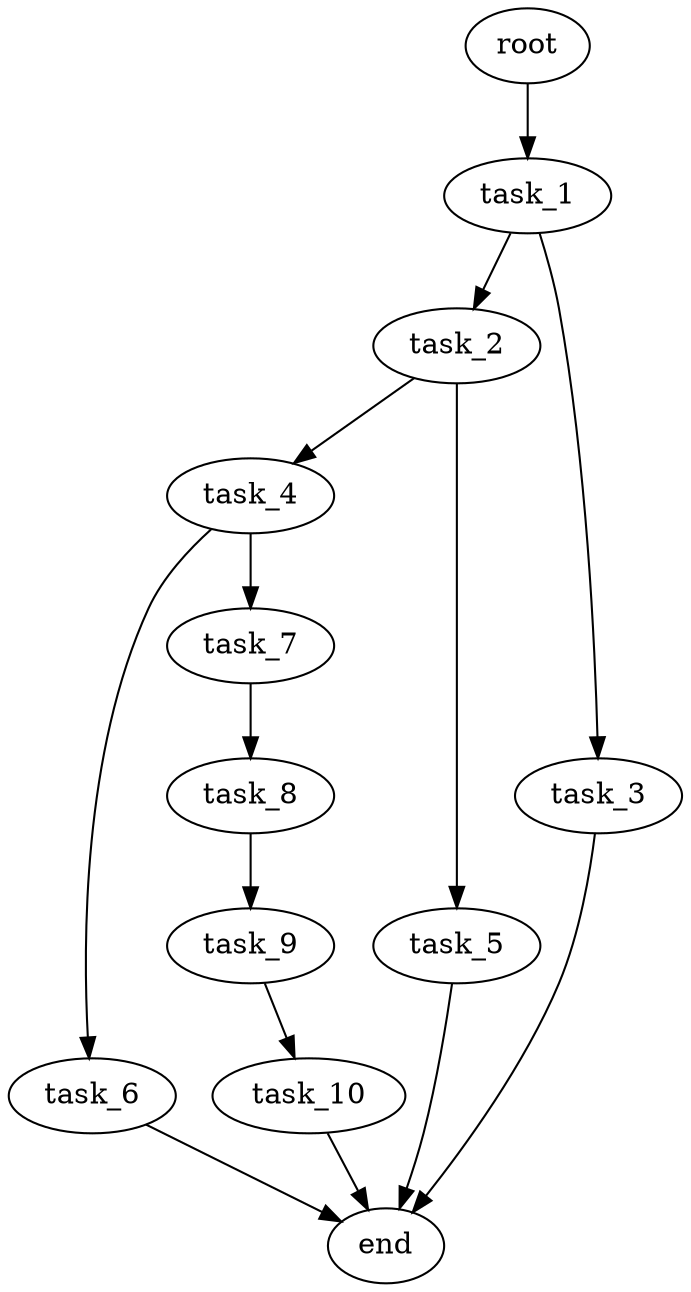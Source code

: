 digraph G {
  root [size="0.000000e+00"];
  task_1 [size="1.066766e+10"];
  task_2 [size="4.252037e+10"];
  task_3 [size="1.759691e+10"];
  task_4 [size="9.579702e+10"];
  task_5 [size="5.180060e+10"];
  task_6 [size="5.031336e+09"];
  task_7 [size="2.492734e+10"];
  task_8 [size="8.483515e+10"];
  task_9 [size="4.565162e+10"];
  task_10 [size="8.014365e+10"];
  end [size="0.000000e+00"];

  root -> task_1 [size="1.000000e-12"];
  task_1 -> task_2 [size="4.252037e+08"];
  task_1 -> task_3 [size="1.759691e+08"];
  task_2 -> task_4 [size="9.579702e+08"];
  task_2 -> task_5 [size="5.180060e+08"];
  task_3 -> end [size="1.000000e-12"];
  task_4 -> task_6 [size="5.031336e+07"];
  task_4 -> task_7 [size="2.492734e+08"];
  task_5 -> end [size="1.000000e-12"];
  task_6 -> end [size="1.000000e-12"];
  task_7 -> task_8 [size="8.483515e+08"];
  task_8 -> task_9 [size="4.565162e+08"];
  task_9 -> task_10 [size="8.014365e+08"];
  task_10 -> end [size="1.000000e-12"];
}
